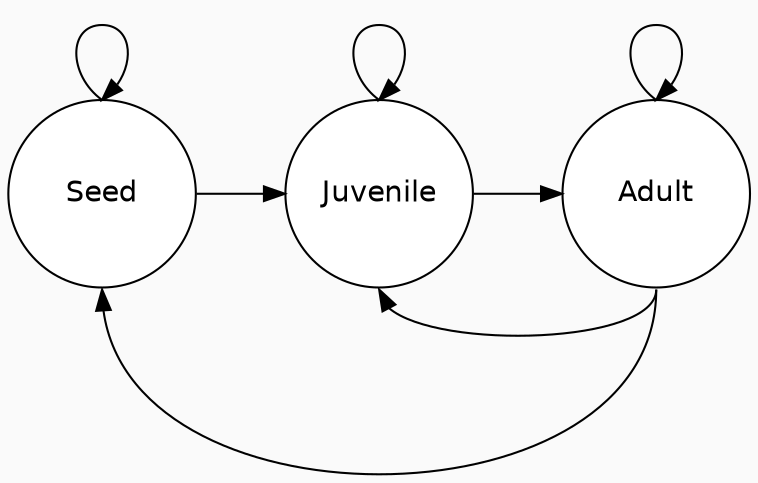 graph dot {
  graph [
    fontsize = 10,
    rankdir = LR,
    bgcolor = "#fafafa"
    ]
  node [
    shape = circle,
    fontname = Helvetica,
    fixedsize = true,
    height = 1.25,
    color = "#000000",
    fillcolor = "#ffffff",
    style = filled
    ]
  0 [label = "Seed"]
  1 [label = "Juvenile"]
  2 [label = "Adult"]

  edge[
    color = black,
    dir = forward,
    fontname = Helvetica,
    fontsize = 7,
    penwidth = 1
  ]
  0:n -- 0:n [style = "invis"]
  0:n -- 0:n [
    arrowhead = normal,
    label = "   ",
    constraint = false
  ]
  0 -- 1 [
    arrowhead = normal,
    label = "   "
  ]
  1:n -- 1:n [style = "invis"]
  1:n -- 1:n [
    arrowhead = normal,
    label = "   ",
    constraint = false
  ]
  1 -- 2 [
    arrowhead = normal,
    label = "   "
  ]
  2:n -- 2:n [style = "invis"]
  2:n -- 2:n [
    arrowhead = normal,
    label = "   ",
    constraint = false
  ]
  2:s -- 1:s [style = "invis"]
  2:s -- 1:s [
    arrowhead = normal,
    label = "  "
  ]
  2:s -- 0:s [
    arrowhead = normal,
    label = "  ",
    constraint = false
  ]
}